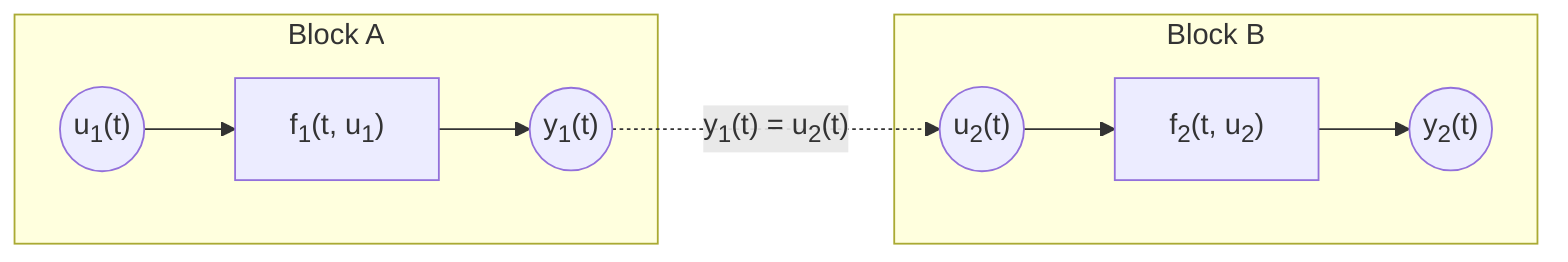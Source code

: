 flowchart LR

    subgraph "Block A"
        direction LR
        U1(("u<sub>1</sub>(t)")) --> F1["f<sub>1</sub>(t, u<sub>1</sub>)"] --> Y1(("y<sub>1</sub>(t)"))
    end

    subgraph "Block B"
        direction LR
        U2(("u<sub>2</sub>(t)")) --> F2["f<sub>2</sub>(t, u<sub>2</sub>)"] --> Y2(("y<sub>2</sub>(t)"))
    end

    Y1 -."y<sub>1</sub>(t) = u<sub>2</sub>(t)".-> U2